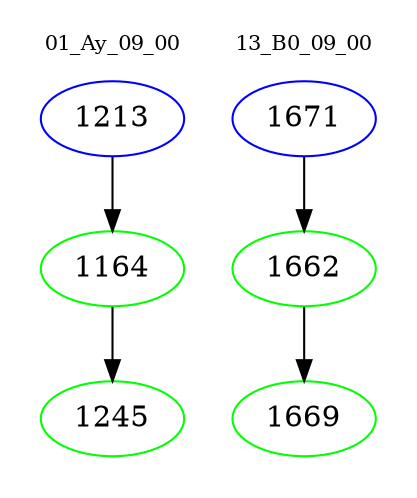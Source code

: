 digraph{
subgraph cluster_0 {
color = white
label = "01_Ay_09_00";
fontsize=10;
T0_1213 [label="1213", color="blue"]
T0_1213 -> T0_1164 [color="black"]
T0_1164 [label="1164", color="green"]
T0_1164 -> T0_1245 [color="black"]
T0_1245 [label="1245", color="green"]
}
subgraph cluster_1 {
color = white
label = "13_B0_09_00";
fontsize=10;
T1_1671 [label="1671", color="blue"]
T1_1671 -> T1_1662 [color="black"]
T1_1662 [label="1662", color="green"]
T1_1662 -> T1_1669 [color="black"]
T1_1669 [label="1669", color="green"]
}
}
